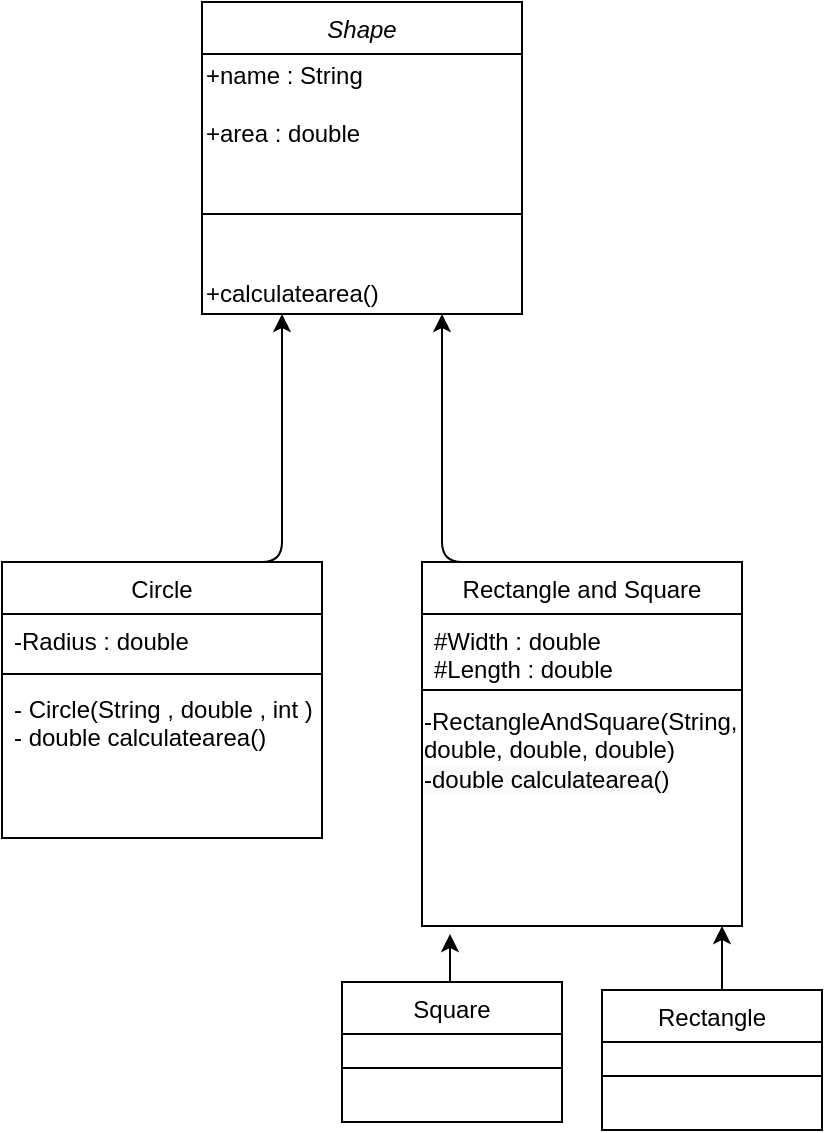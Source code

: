 <mxfile type="github" version="13.7.3">
  <diagram id="C5RBs43oDa-KdzZeNtuy" name="Page-1">
    <mxGraphModel grid="1" shadow="0" math="0" pageHeight="1169" pageWidth="827" pageScale="1" page="1" fold="1" arrows="1" connect="1" tooltips="1" guides="1" gridSize="10" dy="536" dx="603">
      <root>
        <mxCell id="WIyWlLk6GJQsqaUBKTNV-0" />
        <mxCell id="WIyWlLk6GJQsqaUBKTNV-1" parent="WIyWlLk6GJQsqaUBKTNV-0" />
        <mxCell id="zkfFHV4jXpPFQw0GAbJ--0" value="Shape" parent="WIyWlLk6GJQsqaUBKTNV-1" vertex="1" style="swimlane;fontStyle=2;align=center;verticalAlign=top;childLayout=stackLayout;horizontal=1;startSize=26;horizontalStack=0;resizeParent=1;resizeLast=0;collapsible=1;marginBottom=0;rounded=0;shadow=0;strokeWidth=1;">
          <mxGeometry height="156" width="160" as="geometry" y="80" x="220">
            <mxRectangle height="26" width="160" as="alternateBounds" y="140" x="230" />
          </mxGeometry>
        </mxCell>
        <mxCell id="gh8xMGNrN26eVv6D6Kvf-16" value="&lt;div align=&quot;left&quot;&gt;+name : String&lt;br&gt;&lt;br&gt;&lt;/div&gt;&lt;div align=&quot;left&quot;&gt;+area : double&lt;/div&gt;" parent="zkfFHV4jXpPFQw0GAbJ--0" vertex="1" style="text;html=1;align=left;verticalAlign=middle;resizable=0;points=[];autosize=1;">
          <mxGeometry height="50" width="160" as="geometry" y="26" />
        </mxCell>
        <mxCell id="zkfFHV4jXpPFQw0GAbJ--4" value="" parent="zkfFHV4jXpPFQw0GAbJ--0" vertex="1" style="line;html=1;strokeWidth=1;align=left;verticalAlign=middle;spacingTop=-1;spacingLeft=3;spacingRight=3;rotatable=0;labelPosition=right;points=[];portConstraint=eastwest;">
          <mxGeometry height="60" width="160" as="geometry" y="76" />
        </mxCell>
        <mxCell id="gh8xMGNrN26eVv6D6Kvf-15" value="+calculatearea()" parent="zkfFHV4jXpPFQw0GAbJ--0" vertex="1" style="text;html=1;strokeColor=none;fillColor=none;align=left;verticalAlign=middle;whiteSpace=wrap;rounded=0;">
          <mxGeometry height="20" width="160" as="geometry" y="136" />
        </mxCell>
        <mxCell id="zkfFHV4jXpPFQw0GAbJ--6" value="Circle" parent="WIyWlLk6GJQsqaUBKTNV-1" vertex="1" style="swimlane;fontStyle=0;align=center;verticalAlign=top;childLayout=stackLayout;horizontal=1;startSize=26;horizontalStack=0;resizeParent=1;resizeLast=0;collapsible=1;marginBottom=0;rounded=0;shadow=0;strokeWidth=1;">
          <mxGeometry height="138" width="160" as="geometry" y="360" x="120">
            <mxRectangle height="26" width="160" as="alternateBounds" y="380" x="130" />
          </mxGeometry>
        </mxCell>
        <mxCell id="zkfFHV4jXpPFQw0GAbJ--8" value="-Radius : double" parent="zkfFHV4jXpPFQw0GAbJ--6" vertex="1" style="text;align=left;verticalAlign=top;spacingLeft=4;spacingRight=4;overflow=hidden;rotatable=0;points=[[0,0.5],[1,0.5]];portConstraint=eastwest;rounded=0;shadow=0;html=0;">
          <mxGeometry height="26" width="160" as="geometry" y="26" />
        </mxCell>
        <mxCell id="zkfFHV4jXpPFQw0GAbJ--9" value="" parent="zkfFHV4jXpPFQw0GAbJ--6" vertex="1" style="line;html=1;strokeWidth=1;align=left;verticalAlign=middle;spacingTop=-1;spacingLeft=3;spacingRight=3;rotatable=0;labelPosition=right;points=[];portConstraint=eastwest;">
          <mxGeometry height="8" width="160" as="geometry" y="52" />
        </mxCell>
        <mxCell id="zkfFHV4jXpPFQw0GAbJ--11" value="- Circle(String , double , int )&lt;br&gt;- double calculatearea()" parent="zkfFHV4jXpPFQw0GAbJ--6" vertex="1" style="text;align=left;verticalAlign=top;spacingLeft=4;spacingRight=4;overflow=hidden;rotatable=0;points=[[0,0.5],[1,0.5]];portConstraint=eastwest;html=1;">
          <mxGeometry height="50" width="160" as="geometry" y="60" />
        </mxCell>
        <mxCell id="zkfFHV4jXpPFQw0GAbJ--13" value="Rectangle and Square" parent="WIyWlLk6GJQsqaUBKTNV-1" vertex="1" style="swimlane;fontStyle=0;align=center;verticalAlign=top;childLayout=stackLayout;horizontal=1;startSize=26;horizontalStack=0;resizeParent=1;resizeLast=0;collapsible=1;marginBottom=0;rounded=0;shadow=0;strokeWidth=1;">
          <mxGeometry height="182" width="160" as="geometry" y="360" x="330">
            <mxRectangle height="26" width="170" as="alternateBounds" y="380" x="340" />
          </mxGeometry>
        </mxCell>
        <mxCell id="zkfFHV4jXpPFQw0GAbJ--14" value="#Width : double &#xa;#Length : double" parent="zkfFHV4jXpPFQw0GAbJ--13" vertex="1" style="text;align=left;verticalAlign=top;spacingLeft=4;spacingRight=4;overflow=hidden;rotatable=0;points=[[0,0.5],[1,0.5]];portConstraint=eastwest;">
          <mxGeometry height="34" width="160" as="geometry" y="26" />
        </mxCell>
        <mxCell id="zkfFHV4jXpPFQw0GAbJ--15" value="" parent="zkfFHV4jXpPFQw0GAbJ--13" vertex="1" style="line;html=1;strokeWidth=1;align=left;verticalAlign=middle;spacingTop=-1;spacingLeft=3;spacingRight=3;rotatable=0;labelPosition=right;points=[];portConstraint=eastwest;">
          <mxGeometry height="8" width="160" as="geometry" y="60" />
        </mxCell>
        <mxCell id="gh8xMGNrN26eVv6D6Kvf-17" value="&lt;div align=&quot;left&quot;&gt;-RectangleAndSquare(String, double, double, double)&lt;br&gt;&lt;span style=&quot;font: 12px / 1.2 &amp;#34;helvetica&amp;#34; ; color: rgb(0 , 0 , 0) ; text-transform: none ; text-indent: 0px ; letter-spacing: normal ; text-decoration: none ; word-spacing: 0px ; display: inline ; float: none ; overflow-wrap: normal ; background-color: rgb(248 , 249 , 250)&quot;&gt;-double calculatearea()&lt;/span&gt;&lt;br&gt;&lt;/div&gt;" parent="zkfFHV4jXpPFQw0GAbJ--13" vertex="1" style="text;html=1;strokeColor=none;fillColor=none;align=center;verticalAlign=middle;whiteSpace=wrap;rounded=0;">
          <mxGeometry height="52" width="160" as="geometry" y="68" />
        </mxCell>
        <mxCell id="gh8xMGNrN26eVv6D6Kvf-4" value="&lt;div align=&quot;left&quot;&gt;&lt;/div&gt;" parent="zkfFHV4jXpPFQw0GAbJ--13" vertex="1" style="text;html=1;strokeColor=none;fillColor=none;align=left;verticalAlign=middle;whiteSpace=wrap;rounded=0;">
          <mxGeometry height="62" width="160" as="geometry" y="120" />
        </mxCell>
        <mxCell id="gh8xMGNrN26eVv6D6Kvf-1" value="" parent="WIyWlLk6GJQsqaUBKTNV-1" style="endArrow=classic;html=1;exitX=0.5;exitY=0;exitDx=0;exitDy=0;entryX=0.75;entryY=1;entryDx=0;entryDy=0;" edge="1" target="zkfFHV4jXpPFQw0GAbJ--0" source="zkfFHV4jXpPFQw0GAbJ--13">
          <mxGeometry height="50" width="50" as="geometry" relative="1">
            <mxPoint as="sourcePoint" y="450" x="-100" />
            <mxPoint as="targetPoint" y="400" x="-50" />
            <Array as="points">
              <mxPoint y="360" x="340" />
            </Array>
          </mxGeometry>
        </mxCell>
        <mxCell id="gh8xMGNrN26eVv6D6Kvf-2" value="" parent="WIyWlLk6GJQsqaUBKTNV-1" style="endArrow=classic;html=1;exitX=0.5;exitY=0;exitDx=0;exitDy=0;entryX=0.25;entryY=1;entryDx=0;entryDy=0;" edge="1" target="zkfFHV4jXpPFQw0GAbJ--0" source="zkfFHV4jXpPFQw0GAbJ--6">
          <mxGeometry height="50" width="50" as="geometry" relative="1">
            <mxPoint as="sourcePoint" y="350" x="200" />
            <mxPoint as="targetPoint" y="310" x="250" />
            <Array as="points">
              <mxPoint y="360" x="260" />
            </Array>
          </mxGeometry>
        </mxCell>
        <mxCell id="gh8xMGNrN26eVv6D6Kvf-10" parent="WIyWlLk6GJQsqaUBKTNV-1" style="edgeStyle=orthogonalEdgeStyle;rounded=0;orthogonalLoop=1;jettySize=auto;html=1;exitX=0.5;exitY=0;exitDx=0;exitDy=0;" edge="1" source="gh8xMGNrN26eVv6D6Kvf-6">
          <mxGeometry as="geometry" relative="1">
            <mxPoint as="targetPoint" y="546" x="344" />
          </mxGeometry>
        </mxCell>
        <mxCell id="gh8xMGNrN26eVv6D6Kvf-11" parent="WIyWlLk6GJQsqaUBKTNV-1" style="edgeStyle=orthogonalEdgeStyle;rounded=0;orthogonalLoop=1;jettySize=auto;html=1;exitX=0.5;exitY=0;exitDx=0;exitDy=0;entryX=0.5;entryY=1;entryDx=0;entryDy=0;" edge="1" source="gh8xMGNrN26eVv6D6Kvf-12">
          <mxGeometry as="geometry" relative="1">
            <mxPoint as="targetPoint" y="542" x="480" />
          </mxGeometry>
        </mxCell>
        <mxCell id="gh8xMGNrN26eVv6D6Kvf-6" value="Square" parent="WIyWlLk6GJQsqaUBKTNV-1" vertex="1" style="swimlane;fontStyle=0;align=center;verticalAlign=top;childLayout=stackLayout;horizontal=1;startSize=26;horizontalStack=0;resizeParent=1;resizeLast=0;collapsible=1;marginBottom=0;rounded=0;shadow=0;strokeWidth=1;">
          <mxGeometry height="70" width="110" as="geometry" y="570" x="290">
            <mxRectangle height="26" width="160" as="alternateBounds" y="380" x="130" />
          </mxGeometry>
        </mxCell>
        <mxCell id="gh8xMGNrN26eVv6D6Kvf-8" value="" parent="gh8xMGNrN26eVv6D6Kvf-6" vertex="1" style="line;html=1;strokeWidth=1;align=left;verticalAlign=middle;spacingTop=-1;spacingLeft=3;spacingRight=3;rotatable=0;labelPosition=right;points=[];portConstraint=eastwest;">
          <mxGeometry height="34" width="110" as="geometry" y="26" />
        </mxCell>
        <mxCell id="gh8xMGNrN26eVv6D6Kvf-12" value="Rectangle" parent="WIyWlLk6GJQsqaUBKTNV-1" vertex="1" style="swimlane;fontStyle=0;align=center;verticalAlign=top;childLayout=stackLayout;horizontal=1;startSize=26;horizontalStack=0;resizeParent=1;resizeLast=0;collapsible=1;marginBottom=0;rounded=0;shadow=0;strokeWidth=1;">
          <mxGeometry height="70" width="110" as="geometry" y="574" x="420">
            <mxRectangle height="26" width="160" as="alternateBounds" y="380" x="130" />
          </mxGeometry>
        </mxCell>
        <mxCell id="gh8xMGNrN26eVv6D6Kvf-13" value="" parent="gh8xMGNrN26eVv6D6Kvf-12" vertex="1" style="line;html=1;strokeWidth=1;align=left;verticalAlign=middle;spacingTop=-1;spacingLeft=3;spacingRight=3;rotatable=0;labelPosition=right;points=[];portConstraint=eastwest;">
          <mxGeometry height="34" width="110" as="geometry" y="26" />
        </mxCell>
      </root>
    </mxGraphModel>
  </diagram>
</mxfile>
